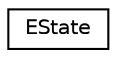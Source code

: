 digraph "Graphical Class Hierarchy"
{
 // LATEX_PDF_SIZE
  edge [fontname="Helvetica",fontsize="10",labelfontname="Helvetica",labelfontsize="10"];
  node [fontname="Helvetica",fontsize="10",shape=record];
  rankdir="LR";
  Node0 [label="EState",height=0.2,width=0.4,color="black", fillcolor="white", style="filled",URL="$struct_e_state.html",tooltip=" "];
}
